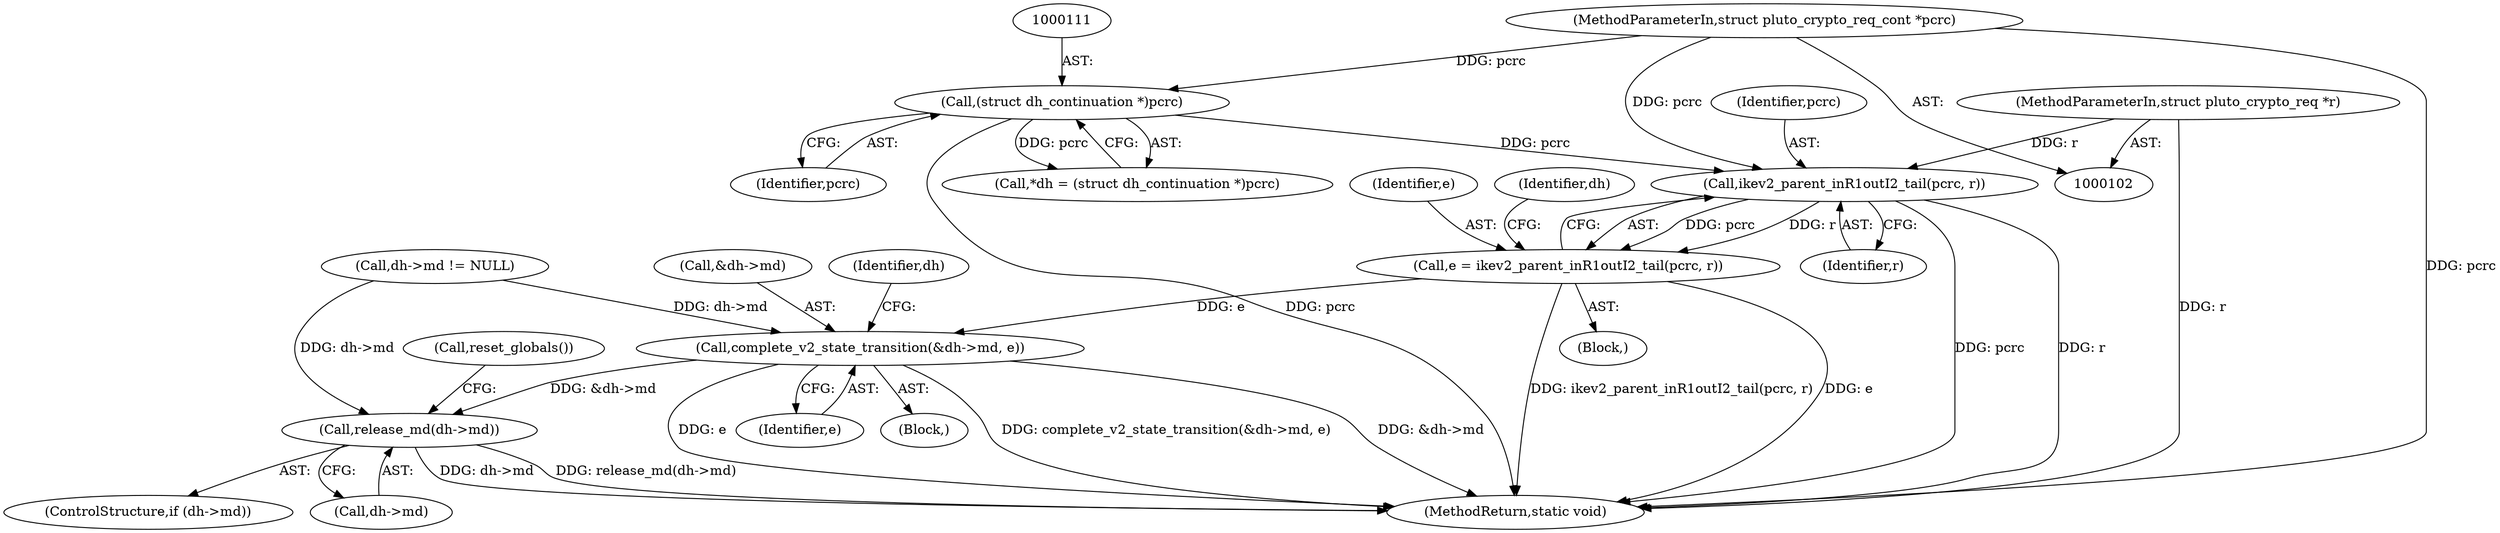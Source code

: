 digraph "0_libreswan_2899351224fe2940aec37d7656e1e392c0fe07f0_1@pointer" {
"1000179" [label="(Call,ikev2_parent_inR1outI2_tail(pcrc, r))"];
"1000110" [label="(Call,(struct dh_continuation *)pcrc)"];
"1000103" [label="(MethodParameterIn,struct pluto_crypto_req_cont *pcrc)"];
"1000104" [label="(MethodParameterIn,struct pluto_crypto_req *r)"];
"1000177" [label="(Call,e = ikev2_parent_inR1outI2_tail(pcrc, r))"];
"1000189" [label="(Call,complete_v2_state_transition(&dh->md, e))"];
"1000199" [label="(Call,release_md(dh->md))"];
"1000195" [label="(ControlStructure,if (dh->md))"];
"1000204" [label="(MethodReturn,static void)"];
"1000104" [label="(MethodParameterIn,struct pluto_crypto_req *r)"];
"1000110" [label="(Call,(struct dh_continuation *)pcrc)"];
"1000185" [label="(Identifier,dh)"];
"1000179" [label="(Call,ikev2_parent_inR1outI2_tail(pcrc, r))"];
"1000183" [label="(Call,dh->md != NULL)"];
"1000178" [label="(Identifier,e)"];
"1000177" [label="(Call,e = ikev2_parent_inR1outI2_tail(pcrc, r))"];
"1000112" [label="(Identifier,pcrc)"];
"1000103" [label="(MethodParameterIn,struct pluto_crypto_req_cont *pcrc)"];
"1000106" [label="(Block,)"];
"1000180" [label="(Identifier,pcrc)"];
"1000194" [label="(Identifier,e)"];
"1000199" [label="(Call,release_md(dh->md))"];
"1000200" [label="(Call,dh->md)"];
"1000188" [label="(Block,)"];
"1000181" [label="(Identifier,r)"];
"1000197" [label="(Identifier,dh)"];
"1000108" [label="(Call,*dh = (struct dh_continuation *)pcrc)"];
"1000203" [label="(Call,reset_globals())"];
"1000189" [label="(Call,complete_v2_state_transition(&dh->md, e))"];
"1000190" [label="(Call,&dh->md)"];
"1000179" -> "1000177"  [label="AST: "];
"1000179" -> "1000181"  [label="CFG: "];
"1000180" -> "1000179"  [label="AST: "];
"1000181" -> "1000179"  [label="AST: "];
"1000177" -> "1000179"  [label="CFG: "];
"1000179" -> "1000204"  [label="DDG: r"];
"1000179" -> "1000204"  [label="DDG: pcrc"];
"1000179" -> "1000177"  [label="DDG: pcrc"];
"1000179" -> "1000177"  [label="DDG: r"];
"1000110" -> "1000179"  [label="DDG: pcrc"];
"1000103" -> "1000179"  [label="DDG: pcrc"];
"1000104" -> "1000179"  [label="DDG: r"];
"1000110" -> "1000108"  [label="AST: "];
"1000110" -> "1000112"  [label="CFG: "];
"1000111" -> "1000110"  [label="AST: "];
"1000112" -> "1000110"  [label="AST: "];
"1000108" -> "1000110"  [label="CFG: "];
"1000110" -> "1000204"  [label="DDG: pcrc"];
"1000110" -> "1000108"  [label="DDG: pcrc"];
"1000103" -> "1000110"  [label="DDG: pcrc"];
"1000103" -> "1000102"  [label="AST: "];
"1000103" -> "1000204"  [label="DDG: pcrc"];
"1000104" -> "1000102"  [label="AST: "];
"1000104" -> "1000204"  [label="DDG: r"];
"1000177" -> "1000106"  [label="AST: "];
"1000178" -> "1000177"  [label="AST: "];
"1000185" -> "1000177"  [label="CFG: "];
"1000177" -> "1000204"  [label="DDG: e"];
"1000177" -> "1000204"  [label="DDG: ikev2_parent_inR1outI2_tail(pcrc, r)"];
"1000177" -> "1000189"  [label="DDG: e"];
"1000189" -> "1000188"  [label="AST: "];
"1000189" -> "1000194"  [label="CFG: "];
"1000190" -> "1000189"  [label="AST: "];
"1000194" -> "1000189"  [label="AST: "];
"1000197" -> "1000189"  [label="CFG: "];
"1000189" -> "1000204"  [label="DDG: &dh->md"];
"1000189" -> "1000204"  [label="DDG: e"];
"1000189" -> "1000204"  [label="DDG: complete_v2_state_transition(&dh->md, e)"];
"1000183" -> "1000189"  [label="DDG: dh->md"];
"1000189" -> "1000199"  [label="DDG: &dh->md"];
"1000199" -> "1000195"  [label="AST: "];
"1000199" -> "1000200"  [label="CFG: "];
"1000200" -> "1000199"  [label="AST: "];
"1000203" -> "1000199"  [label="CFG: "];
"1000199" -> "1000204"  [label="DDG: dh->md"];
"1000199" -> "1000204"  [label="DDG: release_md(dh->md)"];
"1000183" -> "1000199"  [label="DDG: dh->md"];
}
